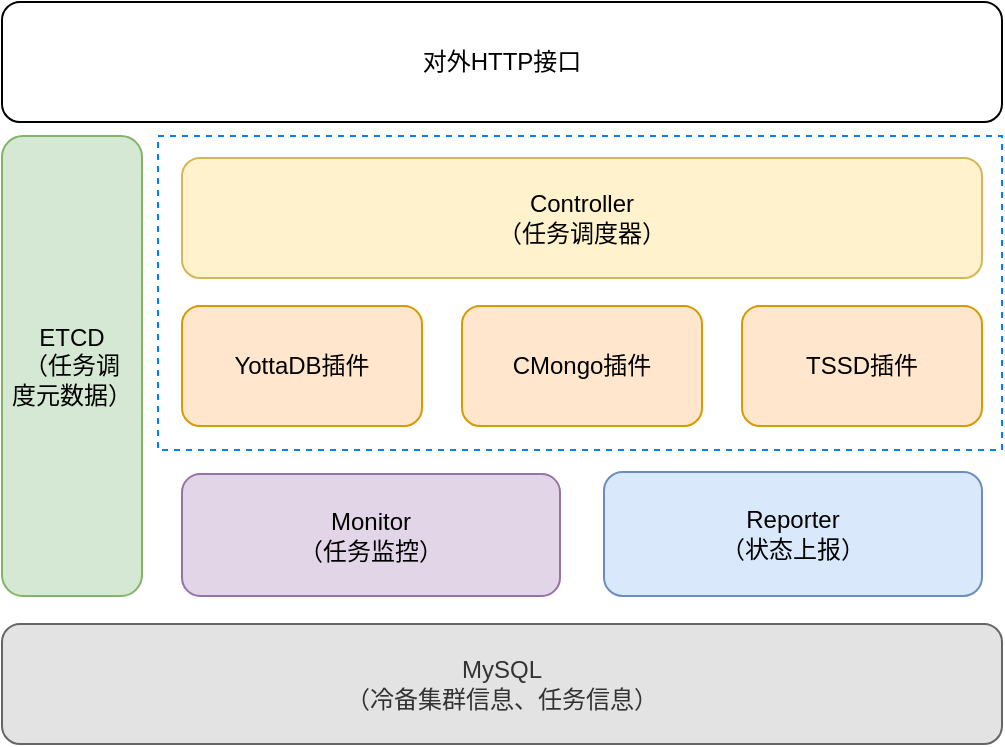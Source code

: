 <mxfile version="14.4.3" type="github">
  <diagram name="Page-1" id="5f0bae14-7c28-e335-631c-24af17079c00">
    <mxGraphModel dx="813" dy="435" grid="0" gridSize="10" guides="1" tooltips="1" connect="1" arrows="1" fold="1" page="1" pageScale="1" pageWidth="1100" pageHeight="850" background="#ffffff" math="0" shadow="0">
      <root>
        <mxCell id="0" />
        <mxCell id="1" parent="0" />
        <mxCell id="G8dUaqZD5LGoQRNU4ILN-15" value="对外HTTP接口" style="rounded=1;whiteSpace=wrap;html=1;" vertex="1" parent="1">
          <mxGeometry x="260" y="140" width="500" height="60" as="geometry" />
        </mxCell>
        <mxCell id="G8dUaqZD5LGoQRNU4ILN-16" value="ETCD&lt;br&gt;（任务调&lt;br&gt;度元数据）" style="rounded=1;whiteSpace=wrap;html=1;fillColor=#d5e8d4;strokeColor=#82b366;" vertex="1" parent="1">
          <mxGeometry x="260" y="207" width="70" height="230" as="geometry" />
        </mxCell>
        <mxCell id="G8dUaqZD5LGoQRNU4ILN-17" value="Controller&lt;br&gt;（任务调度器）" style="rounded=1;whiteSpace=wrap;html=1;fillColor=#fff2cc;strokeColor=#d6b656;" vertex="1" parent="1">
          <mxGeometry x="350" y="218" width="400" height="60" as="geometry" />
        </mxCell>
        <mxCell id="G8dUaqZD5LGoQRNU4ILN-18" value="MySQL&lt;br&gt;（冷备集群信息、任务信息）" style="rounded=1;whiteSpace=wrap;html=1;strokeColor=#666666;fontColor=#333333;fillColor=#E3E3E3;" vertex="1" parent="1">
          <mxGeometry x="260" y="451" width="500" height="60" as="geometry" />
        </mxCell>
        <mxCell id="G8dUaqZD5LGoQRNU4ILN-19" value="YottaDB插件" style="rounded=1;whiteSpace=wrap;html=1;fillColor=#ffe6cc;strokeColor=#d79b00;" vertex="1" parent="1">
          <mxGeometry x="350" y="292" width="120" height="60" as="geometry" />
        </mxCell>
        <mxCell id="G8dUaqZD5LGoQRNU4ILN-20" value="CMongo插件" style="rounded=1;whiteSpace=wrap;html=1;fillColor=#ffe6cc;strokeColor=#d79b00;" vertex="1" parent="1">
          <mxGeometry x="490" y="292" width="120" height="60" as="geometry" />
        </mxCell>
        <mxCell id="G8dUaqZD5LGoQRNU4ILN-21" value="TSSD插件" style="rounded=1;whiteSpace=wrap;html=1;fillColor=#ffe6cc;strokeColor=#d79b00;" vertex="1" parent="1">
          <mxGeometry x="630" y="292" width="120" height="60" as="geometry" />
        </mxCell>
        <mxCell id="G8dUaqZD5LGoQRNU4ILN-22" value="Monitor&lt;br&gt;（任务监控）" style="rounded=1;whiteSpace=wrap;html=1;fillColor=#e1d5e7;strokeColor=#9673a6;" vertex="1" parent="1">
          <mxGeometry x="350" y="376" width="189" height="61" as="geometry" />
        </mxCell>
        <mxCell id="G8dUaqZD5LGoQRNU4ILN-24" value="Reporter&lt;br&gt;（状态上报）" style="rounded=1;whiteSpace=wrap;html=1;fillColor=#dae8fc;strokeColor=#6c8ebf;" vertex="1" parent="1">
          <mxGeometry x="561" y="375" width="189" height="62" as="geometry" />
        </mxCell>
        <mxCell id="G8dUaqZD5LGoQRNU4ILN-29" value="" style="rounded=0;whiteSpace=wrap;html=1;fillColor=none;dashed=1;strokeColor=#007FFF;" vertex="1" parent="1">
          <mxGeometry x="338" y="207" width="422" height="157" as="geometry" />
        </mxCell>
      </root>
    </mxGraphModel>
  </diagram>
</mxfile>

